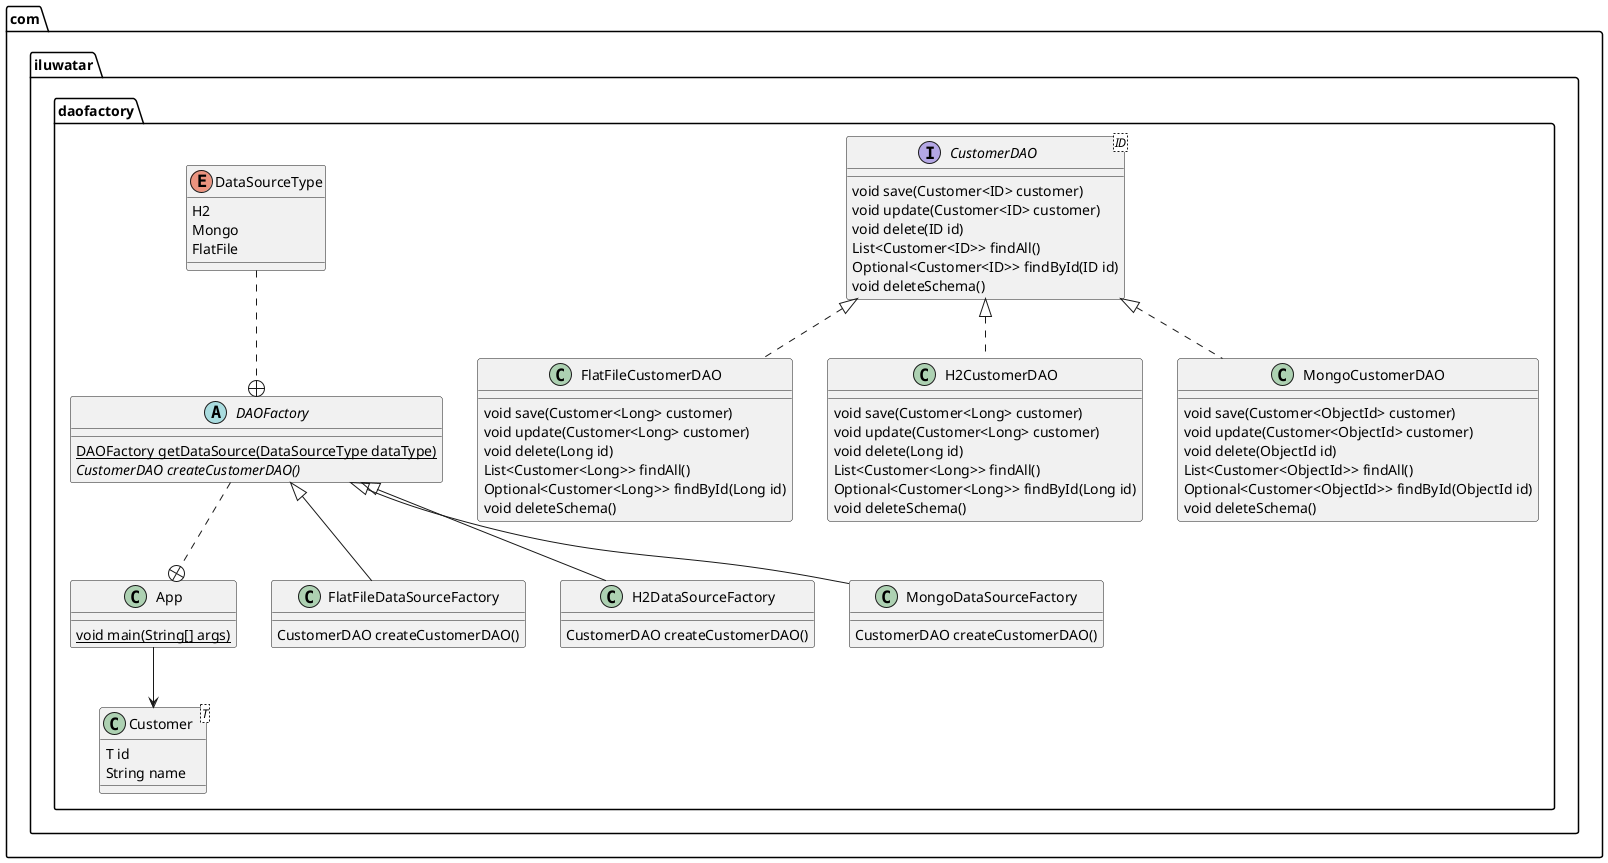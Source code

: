 @startuml
package com.iluwatar.daofactory {
    class App {
        {static} void main(String[] args)
    }

    class Customer<T> {
        T id
        String name
    }

    interface CustomerDAO<ID> {
        void save(Customer<ID> customer)
        void update(Customer<ID> customer)
        void delete(ID id)
        List<Customer<ID>> findAll()
        Optional<Customer<ID>> findById(ID id)
        void deleteSchema()
    }

    abstract class DAOFactory {
    {static} DAOFactory getDataSource(DataSourceType dataType)
    {abstract} CustomerDAO createCustomerDAO()
    }

    enum DataSourceType {
        H2
        Mongo
        FlatFile
    }

    class FlatFileCustomerDAO implements CustomerDAO<Long> {
            void save(Customer<Long> customer)
            void update(Customer<Long> customer)
            void delete(Long id)
            List<Customer<Long>> findAll()
            Optional<Customer<Long>> findById(Long id)
            void deleteSchema()
    }

    class H2CustomerDAO implements CustomerDAO<Long> {
                    void save(Customer<Long> customer)
                    void update(Customer<Long> customer)
                    void delete(Long id)
                    List<Customer<Long>> findAll()
                    Optional<Customer<Long>> findById(Long id)
                    void deleteSchema()
    }

    class FlatFileDataSourceFactory extends DAOFactory {
        CustomerDAO createCustomerDAO()
    }

    class H2DataSourceFactory extends DAOFactory {
        CustomerDAO createCustomerDAO()
    }

    class MongoCustomerDAO implements CustomerDAO<ObjectId> {
                    void save(Customer<ObjectId> customer)
                    void update(Customer<ObjectId> customer)
                    void delete(ObjectId id)
                    List<Customer<ObjectId>> findAll()
                    Optional<Customer<ObjectId>> findById(ObjectId id)
                    void deleteSchema()
    }
    class MongoDataSourceFactory extends DAOFactory {
        CustomerDAO createCustomerDAO()
    }

    DataSourceType ..+ DAOFactory
    DAOFactory ..+ App
    App --> Customer
 }
@enduml